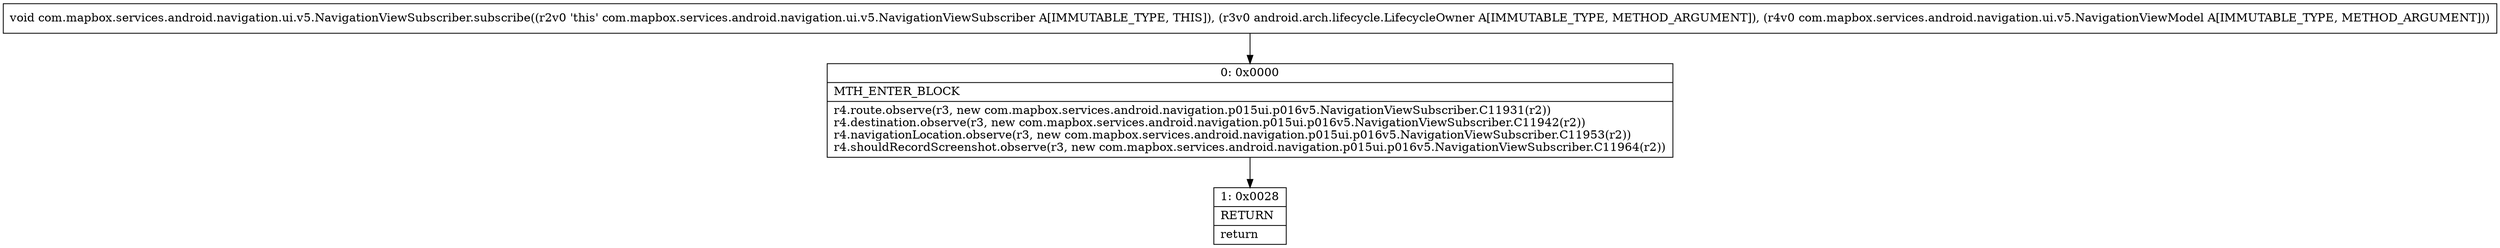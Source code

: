 digraph "CFG forcom.mapbox.services.android.navigation.ui.v5.NavigationViewSubscriber.subscribe(Landroid\/arch\/lifecycle\/LifecycleOwner;Lcom\/mapbox\/services\/android\/navigation\/ui\/v5\/NavigationViewModel;)V" {
Node_0 [shape=record,label="{0\:\ 0x0000|MTH_ENTER_BLOCK\l|r4.route.observe(r3, new com.mapbox.services.android.navigation.p015ui.p016v5.NavigationViewSubscriber.C11931(r2))\lr4.destination.observe(r3, new com.mapbox.services.android.navigation.p015ui.p016v5.NavigationViewSubscriber.C11942(r2))\lr4.navigationLocation.observe(r3, new com.mapbox.services.android.navigation.p015ui.p016v5.NavigationViewSubscriber.C11953(r2))\lr4.shouldRecordScreenshot.observe(r3, new com.mapbox.services.android.navigation.p015ui.p016v5.NavigationViewSubscriber.C11964(r2))\l}"];
Node_1 [shape=record,label="{1\:\ 0x0028|RETURN\l|return\l}"];
MethodNode[shape=record,label="{void com.mapbox.services.android.navigation.ui.v5.NavigationViewSubscriber.subscribe((r2v0 'this' com.mapbox.services.android.navigation.ui.v5.NavigationViewSubscriber A[IMMUTABLE_TYPE, THIS]), (r3v0 android.arch.lifecycle.LifecycleOwner A[IMMUTABLE_TYPE, METHOD_ARGUMENT]), (r4v0 com.mapbox.services.android.navigation.ui.v5.NavigationViewModel A[IMMUTABLE_TYPE, METHOD_ARGUMENT])) }"];
MethodNode -> Node_0;
Node_0 -> Node_1;
}

